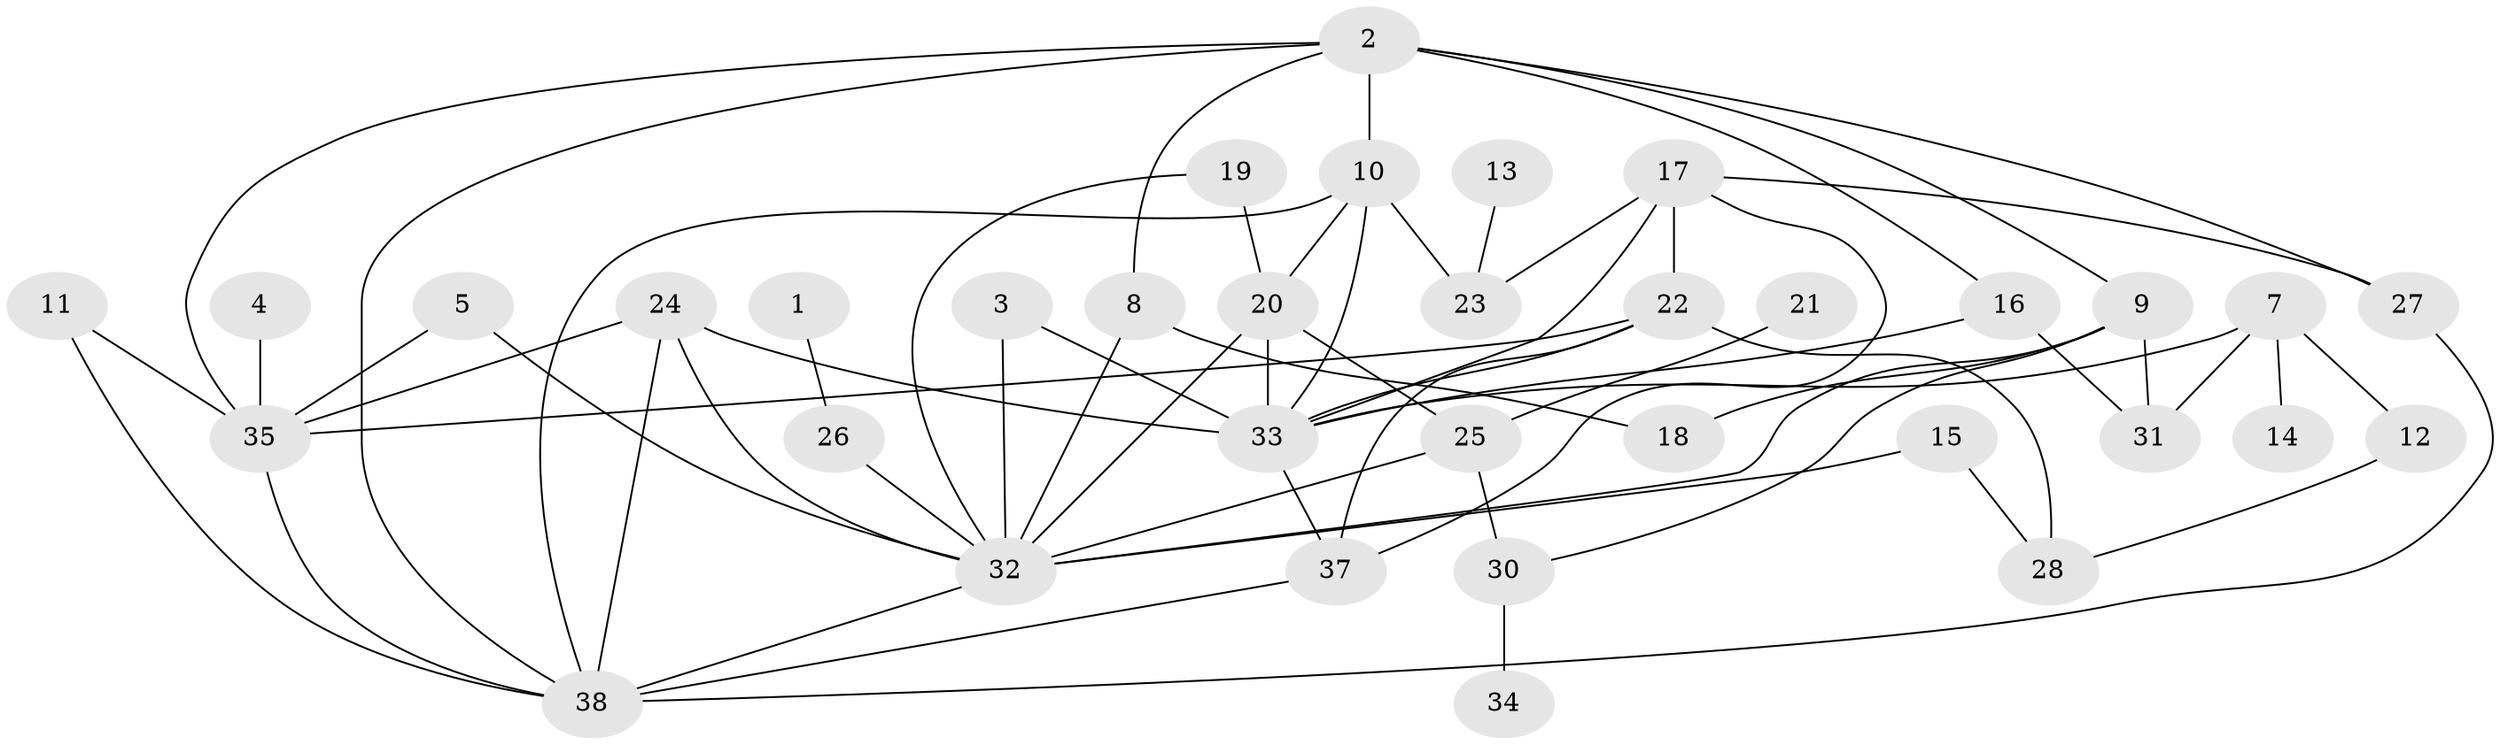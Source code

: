 // original degree distribution, {1: 0.22666666666666666, 3: 0.22666666666666666, 4: 0.18666666666666668, 5: 0.06666666666666667, 2: 0.22666666666666666, 6: 0.013333333333333334, 0: 0.02666666666666667, 7: 0.013333333333333334, 8: 0.013333333333333334}
// Generated by graph-tools (version 1.1) at 2025/49/03/09/25 03:49:13]
// undirected, 35 vertices, 63 edges
graph export_dot {
graph [start="1"]
  node [color=gray90,style=filled];
  1;
  2;
  3;
  4;
  5;
  7;
  8;
  9;
  10;
  11;
  12;
  13;
  14;
  15;
  16;
  17;
  18;
  19;
  20;
  21;
  22;
  23;
  24;
  25;
  26;
  27;
  28;
  30;
  31;
  32;
  33;
  34;
  35;
  37;
  38;
  1 -- 26 [weight=1.0];
  2 -- 8 [weight=1.0];
  2 -- 9 [weight=1.0];
  2 -- 10 [weight=1.0];
  2 -- 16 [weight=1.0];
  2 -- 27 [weight=1.0];
  2 -- 35 [weight=1.0];
  2 -- 38 [weight=1.0];
  3 -- 32 [weight=2.0];
  3 -- 33 [weight=1.0];
  4 -- 35 [weight=1.0];
  5 -- 32 [weight=1.0];
  5 -- 35 [weight=1.0];
  7 -- 12 [weight=1.0];
  7 -- 14 [weight=1.0];
  7 -- 31 [weight=1.0];
  7 -- 33 [weight=1.0];
  8 -- 18 [weight=1.0];
  8 -- 32 [weight=1.0];
  9 -- 18 [weight=1.0];
  9 -- 30 [weight=1.0];
  9 -- 31 [weight=1.0];
  9 -- 32 [weight=1.0];
  10 -- 20 [weight=1.0];
  10 -- 23 [weight=1.0];
  10 -- 33 [weight=1.0];
  10 -- 38 [weight=1.0];
  11 -- 35 [weight=1.0];
  11 -- 38 [weight=1.0];
  12 -- 28 [weight=1.0];
  13 -- 23 [weight=1.0];
  15 -- 28 [weight=1.0];
  15 -- 32 [weight=1.0];
  16 -- 31 [weight=1.0];
  16 -- 33 [weight=1.0];
  17 -- 22 [weight=1.0];
  17 -- 23 [weight=1.0];
  17 -- 27 [weight=1.0];
  17 -- 33 [weight=1.0];
  17 -- 37 [weight=1.0];
  19 -- 20 [weight=1.0];
  19 -- 32 [weight=1.0];
  20 -- 25 [weight=1.0];
  20 -- 32 [weight=1.0];
  20 -- 33 [weight=1.0];
  21 -- 25 [weight=1.0];
  22 -- 28 [weight=1.0];
  22 -- 33 [weight=1.0];
  22 -- 35 [weight=1.0];
  22 -- 37 [weight=1.0];
  24 -- 32 [weight=1.0];
  24 -- 33 [weight=1.0];
  24 -- 35 [weight=1.0];
  24 -- 38 [weight=1.0];
  25 -- 30 [weight=1.0];
  25 -- 32 [weight=1.0];
  26 -- 32 [weight=1.0];
  27 -- 38 [weight=1.0];
  30 -- 34 [weight=1.0];
  32 -- 38 [weight=2.0];
  33 -- 37 [weight=1.0];
  35 -- 38 [weight=1.0];
  37 -- 38 [weight=1.0];
}
